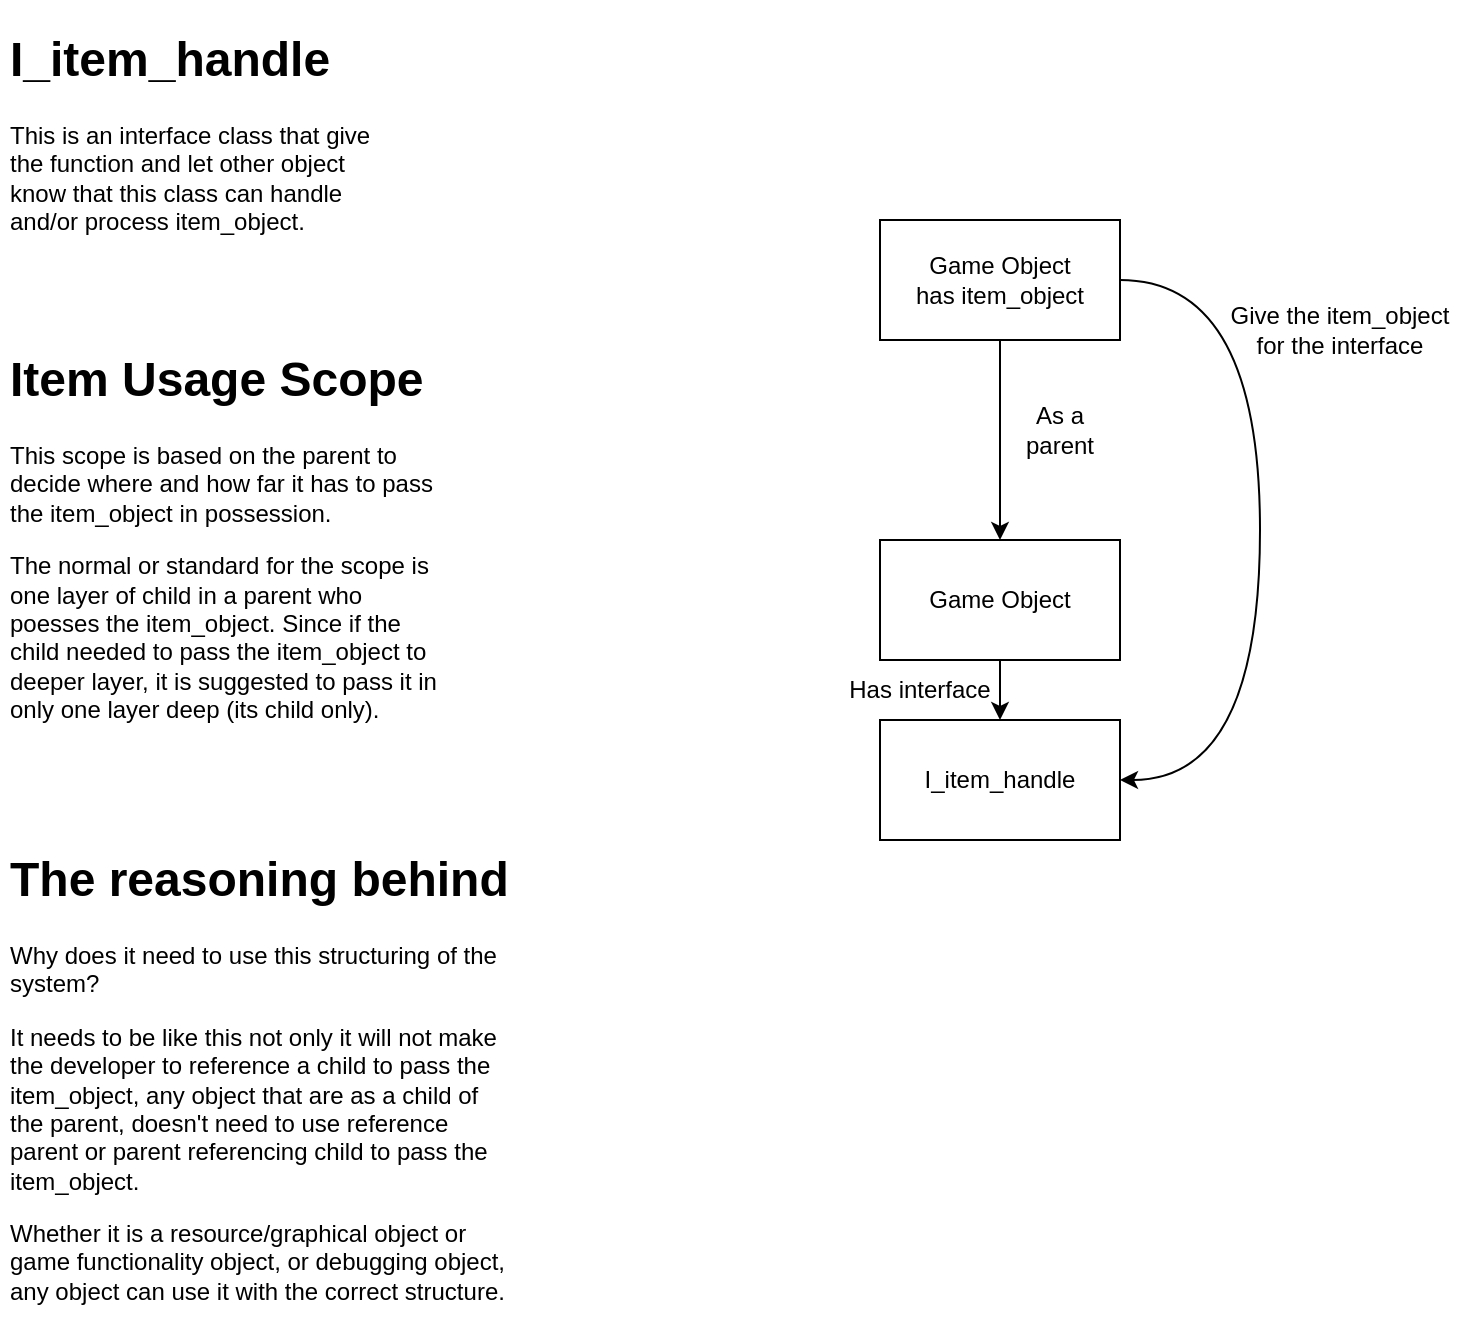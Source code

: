 <mxfile>
    <diagram id="efLBzJBHUzcaAWqEoPFJ" name="Page-1">
        <mxGraphModel dx="919" dy="747" grid="1" gridSize="10" guides="1" tooltips="1" connect="1" arrows="1" fold="1" page="1" pageScale="1" pageWidth="850" pageHeight="1100" math="0" shadow="0">
            <root>
                <mxCell id="0"/>
                <mxCell id="1" parent="0"/>
                <mxCell id="2" value="&lt;h1&gt;I_item_handle&lt;/h1&gt;&lt;p&gt;This is an interface class that give the function and let other object know that this class can handle and/or process item_object.&lt;/p&gt;" style="text;html=1;strokeColor=none;fillColor=none;spacing=5;spacingTop=-20;whiteSpace=wrap;overflow=hidden;rounded=0;" parent="1" vertex="1">
                    <mxGeometry x="50" y="80" width="190" height="120" as="geometry"/>
                </mxCell>
                <mxCell id="3" value="&lt;h1&gt;Item Usage Scope&lt;/h1&gt;&lt;p&gt;This scope is based on the parent to decide where and how far it has to pass the item_object in possession.&lt;/p&gt;&lt;p&gt;The normal or standard for the scope is one layer of child in a parent who poesses the item_object. Since if the child needed to pass the item_object to deeper layer, it is suggested to pass it in only one layer deep (its child only).&lt;/p&gt;" style="text;html=1;strokeColor=none;fillColor=none;spacing=5;spacingTop=-20;whiteSpace=wrap;overflow=hidden;rounded=0;" parent="1" vertex="1">
                    <mxGeometry x="50" y="240" width="230" height="200" as="geometry"/>
                </mxCell>
                <mxCell id="4" value="&lt;h1&gt;The reasoning behind&lt;/h1&gt;&lt;p&gt;Why does it need to use this structuring of the system?&lt;/p&gt;&lt;p&gt;It needs to be like this not only it will not make the developer to reference a child to pass the item_object, any object that are as a child of the parent, doesn't need to use reference parent or parent referencing child to pass the item_object.&lt;/p&gt;&lt;p&gt;Whether it is a resource/graphical object or game functionality object, or debugging object, any object can use it with the correct structure.&lt;/p&gt;" style="text;html=1;strokeColor=none;fillColor=none;spacing=5;spacingTop=-20;whiteSpace=wrap;overflow=hidden;rounded=0;" parent="1" vertex="1">
                    <mxGeometry x="50" y="490" width="260" height="240" as="geometry"/>
                </mxCell>
                <mxCell id="6" value="I_item_handle" style="rounded=0;whiteSpace=wrap;html=1;" vertex="1" parent="1">
                    <mxGeometry x="490" y="430" width="120" height="60" as="geometry"/>
                </mxCell>
                <mxCell id="7" value="Game Object" style="rounded=0;whiteSpace=wrap;html=1;" vertex="1" parent="1">
                    <mxGeometry x="490" y="340" width="120" height="60" as="geometry"/>
                </mxCell>
                <mxCell id="8" value="Game Object&lt;br&gt;has item_object" style="rounded=0;whiteSpace=wrap;html=1;" vertex="1" parent="1">
                    <mxGeometry x="490" y="180" width="120" height="60" as="geometry"/>
                </mxCell>
                <mxCell id="9" value="" style="endArrow=classic;html=1;" edge="1" parent="1" source="7" target="6">
                    <mxGeometry width="50" height="50" relative="1" as="geometry">
                        <mxPoint x="570" y="430" as="sourcePoint"/>
                        <mxPoint x="620" y="380" as="targetPoint"/>
                    </mxGeometry>
                </mxCell>
                <mxCell id="10" value="" style="endArrow=classic;html=1;" edge="1" parent="1" source="8" target="7">
                    <mxGeometry width="50" height="50" relative="1" as="geometry">
                        <mxPoint x="560" y="270" as="sourcePoint"/>
                        <mxPoint x="560" y="380" as="targetPoint"/>
                    </mxGeometry>
                </mxCell>
                <mxCell id="11" value="As a parent" style="text;html=1;strokeColor=none;fillColor=none;align=center;verticalAlign=middle;whiteSpace=wrap;rounded=0;" vertex="1" parent="1">
                    <mxGeometry x="550" y="270" width="60" height="30" as="geometry"/>
                </mxCell>
                <mxCell id="12" value="Has interface" style="text;html=1;strokeColor=none;fillColor=none;align=center;verticalAlign=middle;whiteSpace=wrap;rounded=0;" vertex="1" parent="1">
                    <mxGeometry x="470" y="400" width="80" height="30" as="geometry"/>
                </mxCell>
                <mxCell id="13" value="" style="endArrow=classic;html=1;edgeStyle=orthogonalEdgeStyle;curved=1;" edge="1" parent="1" source="8" target="6">
                    <mxGeometry width="50" height="50" relative="1" as="geometry">
                        <mxPoint x="570" y="400" as="sourcePoint"/>
                        <mxPoint x="620" y="350" as="targetPoint"/>
                        <Array as="points">
                            <mxPoint x="680" y="210"/>
                            <mxPoint x="680" y="460"/>
                        </Array>
                    </mxGeometry>
                </mxCell>
                <mxCell id="14" value="Give the item_object for the interface" style="text;html=1;strokeColor=none;fillColor=none;align=center;verticalAlign=middle;whiteSpace=wrap;rounded=0;" vertex="1" parent="1">
                    <mxGeometry x="660" y="220" width="120" height="30" as="geometry"/>
                </mxCell>
            </root>
        </mxGraphModel>
    </diagram>
</mxfile>